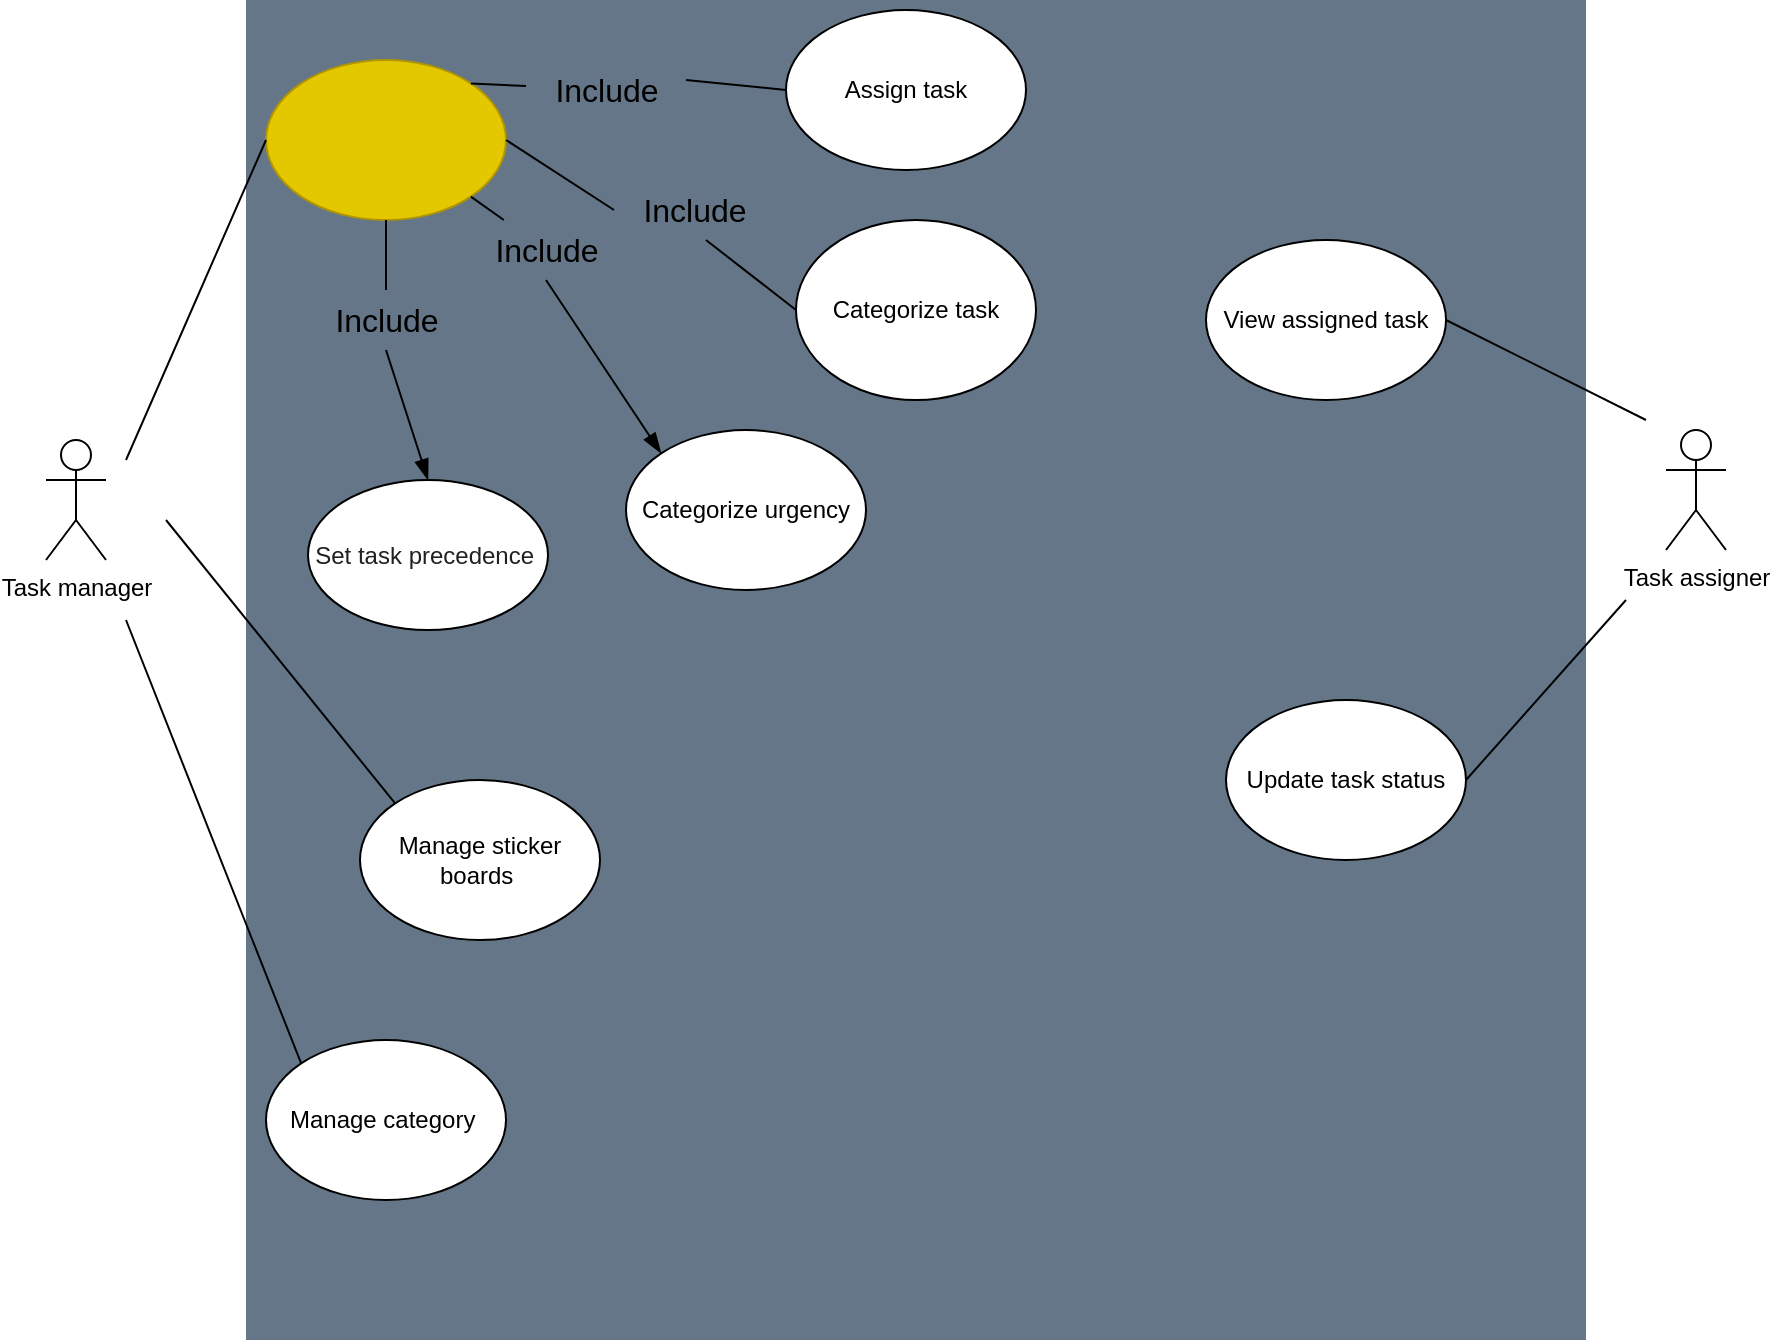 <mxfile version="27.1.6">
  <diagram name="ページ1" id="JiW2yd_i-2hRn8IqLw0Z">
    <mxGraphModel dx="1000" dy="873" grid="1" gridSize="10" guides="1" tooltips="1" connect="1" arrows="1" fold="1" page="1" pageScale="1" pageWidth="827" pageHeight="1169" math="0" shadow="0">
      <root>
        <mxCell id="0" />
        <mxCell id="1" parent="0" />
        <mxCell id="XbGb7R_sYNdbiPG3kaS9-1" value="Task manager" style="shape=umlActor;verticalLabelPosition=bottom;verticalAlign=top;html=1;outlineConnect=0;" vertex="1" parent="1">
          <mxGeometry x="80" y="490" width="30" height="60" as="geometry" />
        </mxCell>
        <mxCell id="XbGb7R_sYNdbiPG3kaS9-2" value="" style="whiteSpace=wrap;html=1;aspect=fixed;fillColor=#647687;fontColor=#ffffff;strokeColor=none;movable=0;resizable=0;rotatable=0;deletable=0;editable=0;locked=1;connectable=0;" vertex="1" parent="1">
          <mxGeometry x="180" y="270" width="670" height="670" as="geometry" />
        </mxCell>
        <mxCell id="XbGb7R_sYNdbiPG3kaS9-3" value="&lt;span style=&quot;color: light-dark(transparent, rgb(0, 0, 0));&quot;&gt;Create task&lt;/span&gt;" style="ellipse;whiteSpace=wrap;html=1;fillColor=light-dark(#E3C800,#FFFFFF);fontColor=#000000;strokeColor=#B09500;" vertex="1" parent="1">
          <mxGeometry x="190" y="300" width="120" height="80" as="geometry" />
        </mxCell>
        <mxCell id="XbGb7R_sYNdbiPG3kaS9-4" value="" style="endArrow=none;html=1;rounded=0;fontSize=12;startSize=8;endSize=8;curved=1;entryX=0;entryY=0.5;entryDx=0;entryDy=0;strokeColor=light-dark(#000000,#FFFFFF);" edge="1" parent="1" target="XbGb7R_sYNdbiPG3kaS9-3">
          <mxGeometry width="50" height="50" relative="1" as="geometry">
            <mxPoint x="120" y="500" as="sourcePoint" />
            <mxPoint x="390" y="580" as="targetPoint" />
          </mxGeometry>
        </mxCell>
        <mxCell id="XbGb7R_sYNdbiPG3kaS9-5" value="&lt;font&gt;&lt;span style=&quot;caret-color: rgb(0, 0, 0); color: light-dark(rgb(0, 0, 0), rgb(0, 0, 0));&quot;&gt;Categorize urgency&lt;/span&gt;&lt;/font&gt;" style="ellipse;whiteSpace=wrap;html=1;strokeColor=light-dark(#000000,#FFFFFF);fillColor=light-dark(#FFFFFF,#FFFFFF);" vertex="1" parent="1">
          <mxGeometry x="370" y="485" width="120" height="80" as="geometry" />
        </mxCell>
        <mxCell id="XbGb7R_sYNdbiPG3kaS9-7" value="&lt;font&gt;&lt;span style=&quot;caret-color: rgb(0, 0, 0); color: light-dark(rgb(0, 0, 0), rgb(0, 0, 0));&quot;&gt;Update task status&lt;/span&gt;&lt;/font&gt;" style="ellipse;whiteSpace=wrap;html=1;fillColor=light-dark(#FFFFFF,#FFFFFF);" vertex="1" parent="1">
          <mxGeometry x="670" y="620" width="120" height="80" as="geometry" />
        </mxCell>
        <mxCell id="XbGb7R_sYNdbiPG3kaS9-8" value="" style="endArrow=none;html=1;rounded=0;fontSize=12;startSize=8;endSize=8;exitX=1;exitY=0.5;exitDx=0;exitDy=0;" edge="1" parent="1" source="XbGb7R_sYNdbiPG3kaS9-7">
          <mxGeometry width="50" height="50" relative="1" as="geometry">
            <mxPoint x="540" y="700" as="sourcePoint" />
            <mxPoint x="870" y="570" as="targetPoint" />
          </mxGeometry>
        </mxCell>
        <mxCell id="XbGb7R_sYNdbiPG3kaS9-9" value="&lt;font&gt;&lt;span style=&quot;caret-color: rgb(33, 33, 33); color: light-dark(rgb(33, 33, 33), rgb(0, 0, 0));&quot;&gt;Set task precedence&amp;nbsp;&lt;/span&gt;&lt;/font&gt;" style="ellipse;whiteSpace=wrap;html=1;fillColor=light-dark(#FFFFFF,#FFFFFF);" vertex="1" parent="1">
          <mxGeometry x="211" y="510" width="120" height="75" as="geometry" />
        </mxCell>
        <mxCell id="XbGb7R_sYNdbiPG3kaS9-10" value="" style="endArrow=none;html=1;rounded=0;fontSize=12;startSize=8;endSize=8;curved=1;exitX=0.5;exitY=0;exitDx=0;exitDy=0;startArrow=none;startFill=0;" edge="1" parent="1" source="XbGb7R_sYNdbiPG3kaS9-13" target="XbGb7R_sYNdbiPG3kaS9-3">
          <mxGeometry width="50" height="50" relative="1" as="geometry">
            <mxPoint x="410" y="810" as="sourcePoint" />
            <mxPoint x="460" y="760" as="targetPoint" />
          </mxGeometry>
        </mxCell>
        <mxCell id="XbGb7R_sYNdbiPG3kaS9-14" value="Task assigner" style="shape=umlActor;verticalLabelPosition=bottom;verticalAlign=top;html=1;outlineConnect=0;" vertex="1" parent="1">
          <mxGeometry x="890" y="485" width="30" height="60" as="geometry" />
        </mxCell>
        <mxCell id="XbGb7R_sYNdbiPG3kaS9-15" value="" style="endArrow=none;html=1;rounded=0;fontSize=12;startSize=8;endSize=8;curved=1;entryX=0.5;entryY=1;entryDx=0;entryDy=0;exitX=0.5;exitY=0;exitDx=0;exitDy=0;startArrow=blockThin;startFill=1;" edge="1" parent="1" source="XbGb7R_sYNdbiPG3kaS9-9" target="XbGb7R_sYNdbiPG3kaS9-13">
          <mxGeometry width="50" height="50" relative="1" as="geometry">
            <mxPoint x="319" y="570" as="sourcePoint" />
            <mxPoint x="290" y="490" as="targetPoint" />
          </mxGeometry>
        </mxCell>
        <mxCell id="XbGb7R_sYNdbiPG3kaS9-13" value="Include" style="text;html=1;align=center;verticalAlign=middle;resizable=0;points=[];autosize=1;strokeColor=none;fillColor=none;fontSize=16;" vertex="1" parent="1">
          <mxGeometry x="210" y="415" width="80" height="30" as="geometry" />
        </mxCell>
        <mxCell id="XbGb7R_sYNdbiPG3kaS9-16" value="Manage sticker boards&amp;nbsp;" style="ellipse;whiteSpace=wrap;html=1;" vertex="1" parent="1">
          <mxGeometry x="237" y="660" width="120" height="80" as="geometry" />
        </mxCell>
        <mxCell id="XbGb7R_sYNdbiPG3kaS9-18" value="" style="endArrow=none;html=1;rounded=0;fontSize=12;startSize=8;endSize=8;entryX=0.5;entryY=1;entryDx=0;entryDy=0;exitX=0;exitY=0;exitDx=0;exitDy=0;endFill=1;startArrow=blockThin;startFill=1;entryPerimeter=0;" edge="1" parent="1" source="XbGb7R_sYNdbiPG3kaS9-5" target="XbGb7R_sYNdbiPG3kaS9-12">
          <mxGeometry width="50" height="50" relative="1" as="geometry">
            <mxPoint x="420" y="490" as="sourcePoint" />
            <mxPoint x="292" y="378" as="targetPoint" />
          </mxGeometry>
        </mxCell>
        <mxCell id="XbGb7R_sYNdbiPG3kaS9-12" value="Include" style="text;html=1;align=center;verticalAlign=middle;resizable=0;points=[];autosize=1;strokeColor=none;fillColor=none;fontSize=16;" vertex="1" parent="1">
          <mxGeometry x="290" y="380" width="80" height="30" as="geometry" />
        </mxCell>
        <mxCell id="XbGb7R_sYNdbiPG3kaS9-19" value="" style="endArrow=none;html=1;rounded=0;fontSize=12;startSize=8;endSize=8;curved=1;entryX=1;entryY=1;entryDx=0;entryDy=0;" edge="1" parent="1" source="XbGb7R_sYNdbiPG3kaS9-12" target="XbGb7R_sYNdbiPG3kaS9-3">
          <mxGeometry width="50" height="50" relative="1" as="geometry">
            <mxPoint x="470" y="410" as="sourcePoint" />
            <mxPoint x="360" y="500" as="targetPoint" />
          </mxGeometry>
        </mxCell>
        <mxCell id="XbGb7R_sYNdbiPG3kaS9-23" value="View assigned task" style="ellipse;whiteSpace=wrap;html=1;rotation=0;" vertex="1" parent="1">
          <mxGeometry x="660" y="390" width="120" height="80" as="geometry" />
        </mxCell>
        <mxCell id="XbGb7R_sYNdbiPG3kaS9-24" value="Assign task" style="ellipse;whiteSpace=wrap;html=1;" vertex="1" parent="1">
          <mxGeometry x="450" y="275" width="120" height="80" as="geometry" />
        </mxCell>
        <mxCell id="XbGb7R_sYNdbiPG3kaS9-25" value="" style="endArrow=none;html=1;rounded=0;fontSize=12;startSize=8;endSize=8;curved=1;exitX=1;exitY=0.333;exitDx=0;exitDy=0;entryX=0;entryY=0.5;entryDx=0;entryDy=0;exitPerimeter=0;" edge="1" parent="1" source="XbGb7R_sYNdbiPG3kaS9-37" target="XbGb7R_sYNdbiPG3kaS9-24">
          <mxGeometry width="50" height="50" relative="1" as="geometry">
            <mxPoint x="410" y="380" as="sourcePoint" />
            <mxPoint x="460" y="330" as="targetPoint" />
          </mxGeometry>
        </mxCell>
        <mxCell id="XbGb7R_sYNdbiPG3kaS9-28" value="" style="endArrow=none;html=1;rounded=0;fontSize=12;startSize=8;endSize=8;curved=1;exitX=1;exitY=0.5;exitDx=0;exitDy=0;" edge="1" parent="1" source="XbGb7R_sYNdbiPG3kaS9-23">
          <mxGeometry width="50" height="50" relative="1" as="geometry">
            <mxPoint x="570" y="670" as="sourcePoint" />
            <mxPoint x="880" y="480" as="targetPoint" />
          </mxGeometry>
        </mxCell>
        <mxCell id="XbGb7R_sYNdbiPG3kaS9-33" value="Categorize task" style="ellipse;whiteSpace=wrap;html=1;" vertex="1" parent="1">
          <mxGeometry x="455" y="380" width="120" height="90" as="geometry" />
        </mxCell>
        <mxCell id="XbGb7R_sYNdbiPG3kaS9-34" value="" style="endArrow=none;html=1;rounded=0;fontSize=12;startSize=8;endSize=8;curved=1;entryX=1;entryY=0.5;entryDx=0;entryDy=0;exitX=0;exitY=0.5;exitDx=0;exitDy=0;" edge="1" parent="1" source="XbGb7R_sYNdbiPG3kaS9-35" target="XbGb7R_sYNdbiPG3kaS9-3">
          <mxGeometry width="50" height="50" relative="1" as="geometry">
            <mxPoint x="480" y="570" as="sourcePoint" />
            <mxPoint x="530" y="520" as="targetPoint" />
          </mxGeometry>
        </mxCell>
        <mxCell id="XbGb7R_sYNdbiPG3kaS9-36" value="" style="endArrow=none;html=1;rounded=0;fontSize=12;startSize=8;endSize=8;curved=1;entryX=0.575;entryY=1;entryDx=0;entryDy=0;exitX=0;exitY=0.5;exitDx=0;exitDy=0;entryPerimeter=0;" edge="1" parent="1" source="XbGb7R_sYNdbiPG3kaS9-33" target="XbGb7R_sYNdbiPG3kaS9-35">
          <mxGeometry width="50" height="50" relative="1" as="geometry">
            <mxPoint x="390" y="405" as="sourcePoint" />
            <mxPoint x="310" y="340" as="targetPoint" />
          </mxGeometry>
        </mxCell>
        <mxCell id="XbGb7R_sYNdbiPG3kaS9-35" value="Include" style="text;html=1;align=center;verticalAlign=middle;resizable=0;points=[];autosize=1;strokeColor=none;fillColor=none;fontSize=16;" vertex="1" parent="1">
          <mxGeometry x="364" y="360" width="80" height="30" as="geometry" />
        </mxCell>
        <mxCell id="XbGb7R_sYNdbiPG3kaS9-38" value="" style="endArrow=none;html=1;rounded=0;fontSize=12;startSize=8;endSize=8;curved=1;exitX=1;exitY=0;exitDx=0;exitDy=0;" edge="1" parent="1" source="XbGb7R_sYNdbiPG3kaS9-3" target="XbGb7R_sYNdbiPG3kaS9-37">
          <mxGeometry width="50" height="50" relative="1" as="geometry">
            <mxPoint x="292" y="312" as="sourcePoint" />
            <mxPoint x="432" y="292" as="targetPoint" />
          </mxGeometry>
        </mxCell>
        <mxCell id="XbGb7R_sYNdbiPG3kaS9-37" value="Include" style="text;html=1;align=center;verticalAlign=middle;resizable=0;points=[];autosize=1;strokeColor=none;fillColor=none;fontSize=16;" vertex="1" parent="1">
          <mxGeometry x="320" y="300" width="80" height="30" as="geometry" />
        </mxCell>
        <mxCell id="XbGb7R_sYNdbiPG3kaS9-39" value="Manage category&amp;nbsp;" style="ellipse;whiteSpace=wrap;html=1;" vertex="1" parent="1">
          <mxGeometry x="190" y="790" width="120" height="80" as="geometry" />
        </mxCell>
        <mxCell id="XbGb7R_sYNdbiPG3kaS9-40" value="" style="endArrow=none;html=1;rounded=0;fontSize=12;startSize=8;endSize=8;curved=1;exitX=0;exitY=0;exitDx=0;exitDy=0;" edge="1" parent="1" source="XbGb7R_sYNdbiPG3kaS9-39">
          <mxGeometry width="50" height="50" relative="1" as="geometry">
            <mxPoint x="480" y="850" as="sourcePoint" />
            <mxPoint x="120" y="580" as="targetPoint" />
          </mxGeometry>
        </mxCell>
        <mxCell id="XbGb7R_sYNdbiPG3kaS9-41" value="" style="endArrow=none;html=1;rounded=0;fontSize=12;startSize=8;endSize=8;curved=1;entryX=0;entryY=0;entryDx=0;entryDy=0;" edge="1" parent="1" target="XbGb7R_sYNdbiPG3kaS9-16">
          <mxGeometry width="50" height="50" relative="1" as="geometry">
            <mxPoint x="140" y="530" as="sourcePoint" />
            <mxPoint x="510" y="570" as="targetPoint" />
          </mxGeometry>
        </mxCell>
      </root>
    </mxGraphModel>
  </diagram>
</mxfile>
